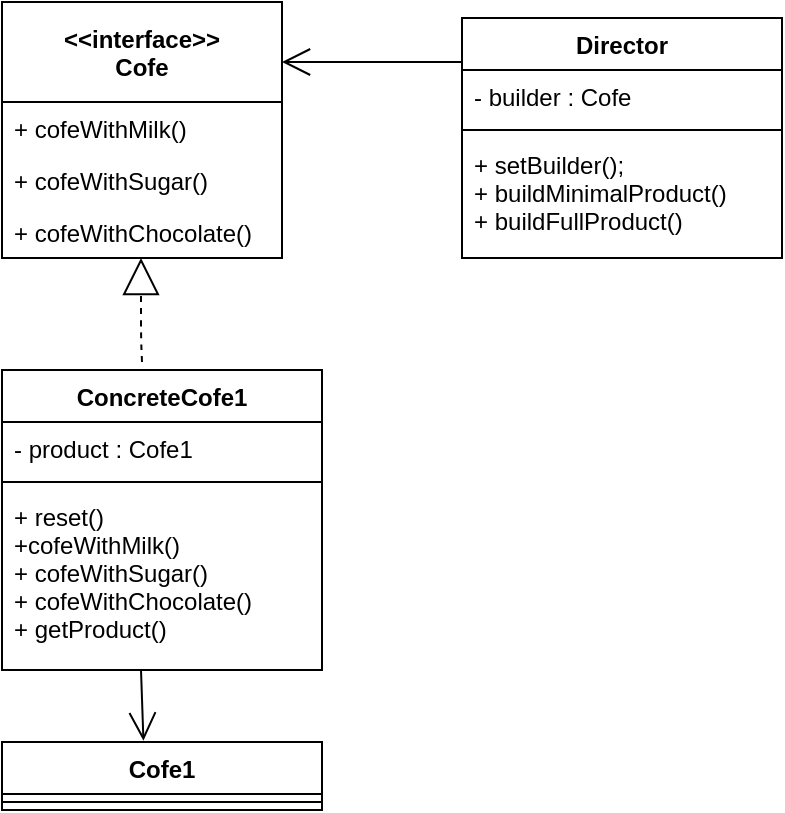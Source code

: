 <mxfile version="14.8.0" type="device"><diagram id="ZYGVRQs4a2gChUyEGK91" name="Page-1"><mxGraphModel dx="1038" dy="547" grid="1" gridSize="10" guides="1" tooltips="1" connect="1" arrows="1" fold="1" page="1" pageScale="1" pageWidth="827" pageHeight="1169" math="0" shadow="0"><root><mxCell id="0"/><mxCell id="1" parent="0"/><mxCell id="3n9zSRuVYzRCsIbC7iL8-54" value="" style="text;strokeColor=none;fillColor=none;align=left;verticalAlign=middle;spacingTop=-1;spacingLeft=4;spacingRight=4;rotatable=0;labelPosition=right;points=[];portConstraint=eastwest;" parent="1" vertex="1"><mxGeometry x="320" y="620" width="20" height="14" as="geometry"/></mxCell><mxCell id="6yq3YjC9SRu9V7sOjZMM-1" value="&lt;&lt;interface&gt;&gt;&#10;Cofe" style="swimlane;fontStyle=1;childLayout=stackLayout;horizontal=1;startSize=50;fillColor=none;horizontalStack=0;resizeParent=1;resizeParentMax=0;resizeLast=0;collapsible=1;marginBottom=0;" parent="1" vertex="1"><mxGeometry x="200" y="300" width="140" height="128" as="geometry"/></mxCell><mxCell id="6yq3YjC9SRu9V7sOjZMM-2" value="+ cofeWithMilk()" style="text;strokeColor=none;fillColor=none;align=left;verticalAlign=top;spacingLeft=4;spacingRight=4;overflow=hidden;rotatable=0;points=[[0,0.5],[1,0.5]];portConstraint=eastwest;" parent="6yq3YjC9SRu9V7sOjZMM-1" vertex="1"><mxGeometry y="50" width="140" height="26" as="geometry"/></mxCell><mxCell id="6yq3YjC9SRu9V7sOjZMM-3" value="+ cofeWithSugar()" style="text;strokeColor=none;fillColor=none;align=left;verticalAlign=top;spacingLeft=4;spacingRight=4;overflow=hidden;rotatable=0;points=[[0,0.5],[1,0.5]];portConstraint=eastwest;" parent="6yq3YjC9SRu9V7sOjZMM-1" vertex="1"><mxGeometry y="76" width="140" height="26" as="geometry"/></mxCell><mxCell id="6yq3YjC9SRu9V7sOjZMM-4" value="+ cofeWithChocolate()" style="text;strokeColor=none;fillColor=none;align=left;verticalAlign=top;spacingLeft=4;spacingRight=4;overflow=hidden;rotatable=0;points=[[0,0.5],[1,0.5]];portConstraint=eastwest;" parent="6yq3YjC9SRu9V7sOjZMM-1" vertex="1"><mxGeometry y="102" width="140" height="26" as="geometry"/></mxCell><mxCell id="6yq3YjC9SRu9V7sOjZMM-5" value="ConcreteCofe1" style="swimlane;fontStyle=1;align=center;verticalAlign=top;childLayout=stackLayout;horizontal=1;startSize=26;horizontalStack=0;resizeParent=1;resizeParentMax=0;resizeLast=0;collapsible=1;marginBottom=0;" parent="1" vertex="1"><mxGeometry x="200" y="484" width="160" height="150" as="geometry"/></mxCell><mxCell id="6yq3YjC9SRu9V7sOjZMM-6" value="- product : Cofe1" style="text;strokeColor=none;fillColor=none;align=left;verticalAlign=top;spacingLeft=4;spacingRight=4;overflow=hidden;rotatable=0;points=[[0,0.5],[1,0.5]];portConstraint=eastwest;" parent="6yq3YjC9SRu9V7sOjZMM-5" vertex="1"><mxGeometry y="26" width="160" height="26" as="geometry"/></mxCell><mxCell id="6yq3YjC9SRu9V7sOjZMM-7" value="" style="line;strokeWidth=1;fillColor=none;align=left;verticalAlign=middle;spacingTop=-1;spacingLeft=3;spacingRight=3;rotatable=0;labelPosition=right;points=[];portConstraint=eastwest;" parent="6yq3YjC9SRu9V7sOjZMM-5" vertex="1"><mxGeometry y="52" width="160" height="8" as="geometry"/></mxCell><mxCell id="6yq3YjC9SRu9V7sOjZMM-8" value="+ reset()&#10;+cofeWithMilk()&#10;+ cofeWithSugar()&#10;+ cofeWithChocolate()&#10;+ getProduct()" style="text;strokeColor=none;fillColor=none;align=left;verticalAlign=top;spacingLeft=4;spacingRight=4;overflow=hidden;rotatable=0;points=[[0,0.5],[1,0.5]];portConstraint=eastwest;" parent="6yq3YjC9SRu9V7sOjZMM-5" vertex="1"><mxGeometry y="60" width="160" height="90" as="geometry"/></mxCell><mxCell id="6yq3YjC9SRu9V7sOjZMM-9" value="Cofe1" style="swimlane;fontStyle=1;align=center;verticalAlign=top;childLayout=stackLayout;horizontal=1;startSize=26;horizontalStack=0;resizeParent=1;resizeParentMax=0;resizeLast=0;collapsible=1;marginBottom=0;" parent="1" vertex="1"><mxGeometry x="200" y="670" width="160" height="34" as="geometry"/></mxCell><mxCell id="6yq3YjC9SRu9V7sOjZMM-11" value="" style="line;strokeWidth=1;fillColor=none;align=left;verticalAlign=middle;spacingTop=-1;spacingLeft=3;spacingRight=3;rotatable=0;labelPosition=right;points=[];portConstraint=eastwest;" parent="6yq3YjC9SRu9V7sOjZMM-9" vertex="1"><mxGeometry y="26" width="160" height="8" as="geometry"/></mxCell><mxCell id="6yq3YjC9SRu9V7sOjZMM-26" value="Use" style="endArrow=open;endSize=12;html=1;curved=1;textOpacity=0;entryX=0.442;entryY=-0.018;entryDx=0;entryDy=0;entryPerimeter=0;" parent="1" target="6yq3YjC9SRu9V7sOjZMM-9" edge="1"><mxGeometry x="-1" y="178" width="160" relative="1" as="geometry"><mxPoint x="269.5" y="634" as="sourcePoint"/><mxPoint x="269.5" y="664" as="targetPoint"/><mxPoint x="-38" y="-110" as="offset"/></mxGeometry></mxCell><mxCell id="6yq3YjC9SRu9V7sOjZMM-28" value="Extends" style="endArrow=block;endSize=16;endFill=0;html=1;textOpacity=0;dashed=1;" parent="1" edge="1"><mxGeometry width="160" relative="1" as="geometry"><mxPoint x="270" y="480" as="sourcePoint"/><mxPoint x="269.5" y="428" as="targetPoint"/><Array as="points"><mxPoint x="269.5" y="468"/></Array></mxGeometry></mxCell><mxCell id="6yq3YjC9SRu9V7sOjZMM-35" value="Director" style="swimlane;fontStyle=1;align=center;verticalAlign=top;childLayout=stackLayout;horizontal=1;startSize=26;horizontalStack=0;resizeParent=1;resizeParentMax=0;resizeLast=0;collapsible=1;marginBottom=0;" parent="1" vertex="1"><mxGeometry x="430" y="308" width="160" height="120" as="geometry"/></mxCell><mxCell id="6yq3YjC9SRu9V7sOjZMM-36" value="- builder : Cofe" style="text;strokeColor=none;fillColor=none;align=left;verticalAlign=top;spacingLeft=4;spacingRight=4;overflow=hidden;rotatable=0;points=[[0,0.5],[1,0.5]];portConstraint=eastwest;" parent="6yq3YjC9SRu9V7sOjZMM-35" vertex="1"><mxGeometry y="26" width="160" height="26" as="geometry"/></mxCell><mxCell id="6yq3YjC9SRu9V7sOjZMM-37" value="" style="line;strokeWidth=1;fillColor=none;align=left;verticalAlign=middle;spacingTop=-1;spacingLeft=3;spacingRight=3;rotatable=0;labelPosition=right;points=[];portConstraint=eastwest;" parent="6yq3YjC9SRu9V7sOjZMM-35" vertex="1"><mxGeometry y="52" width="160" height="8" as="geometry"/></mxCell><mxCell id="6yq3YjC9SRu9V7sOjZMM-38" value="+ setBuilder();&#10;+ buildMinimalProduct()&#10;+ buildFullProduct()" style="text;strokeColor=none;fillColor=none;align=left;verticalAlign=top;spacingLeft=4;spacingRight=4;overflow=hidden;rotatable=0;points=[[0,0.5],[1,0.5]];portConstraint=eastwest;" parent="6yq3YjC9SRu9V7sOjZMM-35" vertex="1"><mxGeometry y="60" width="160" height="60" as="geometry"/></mxCell><mxCell id="6yq3YjC9SRu9V7sOjZMM-39" value="Use" style="endArrow=open;endSize=12;html=1;textOpacity=0;" parent="1" edge="1"><mxGeometry width="160" relative="1" as="geometry"><mxPoint x="430" y="330" as="sourcePoint"/><mxPoint x="340" y="330" as="targetPoint"/></mxGeometry></mxCell></root></mxGraphModel></diagram></mxfile>